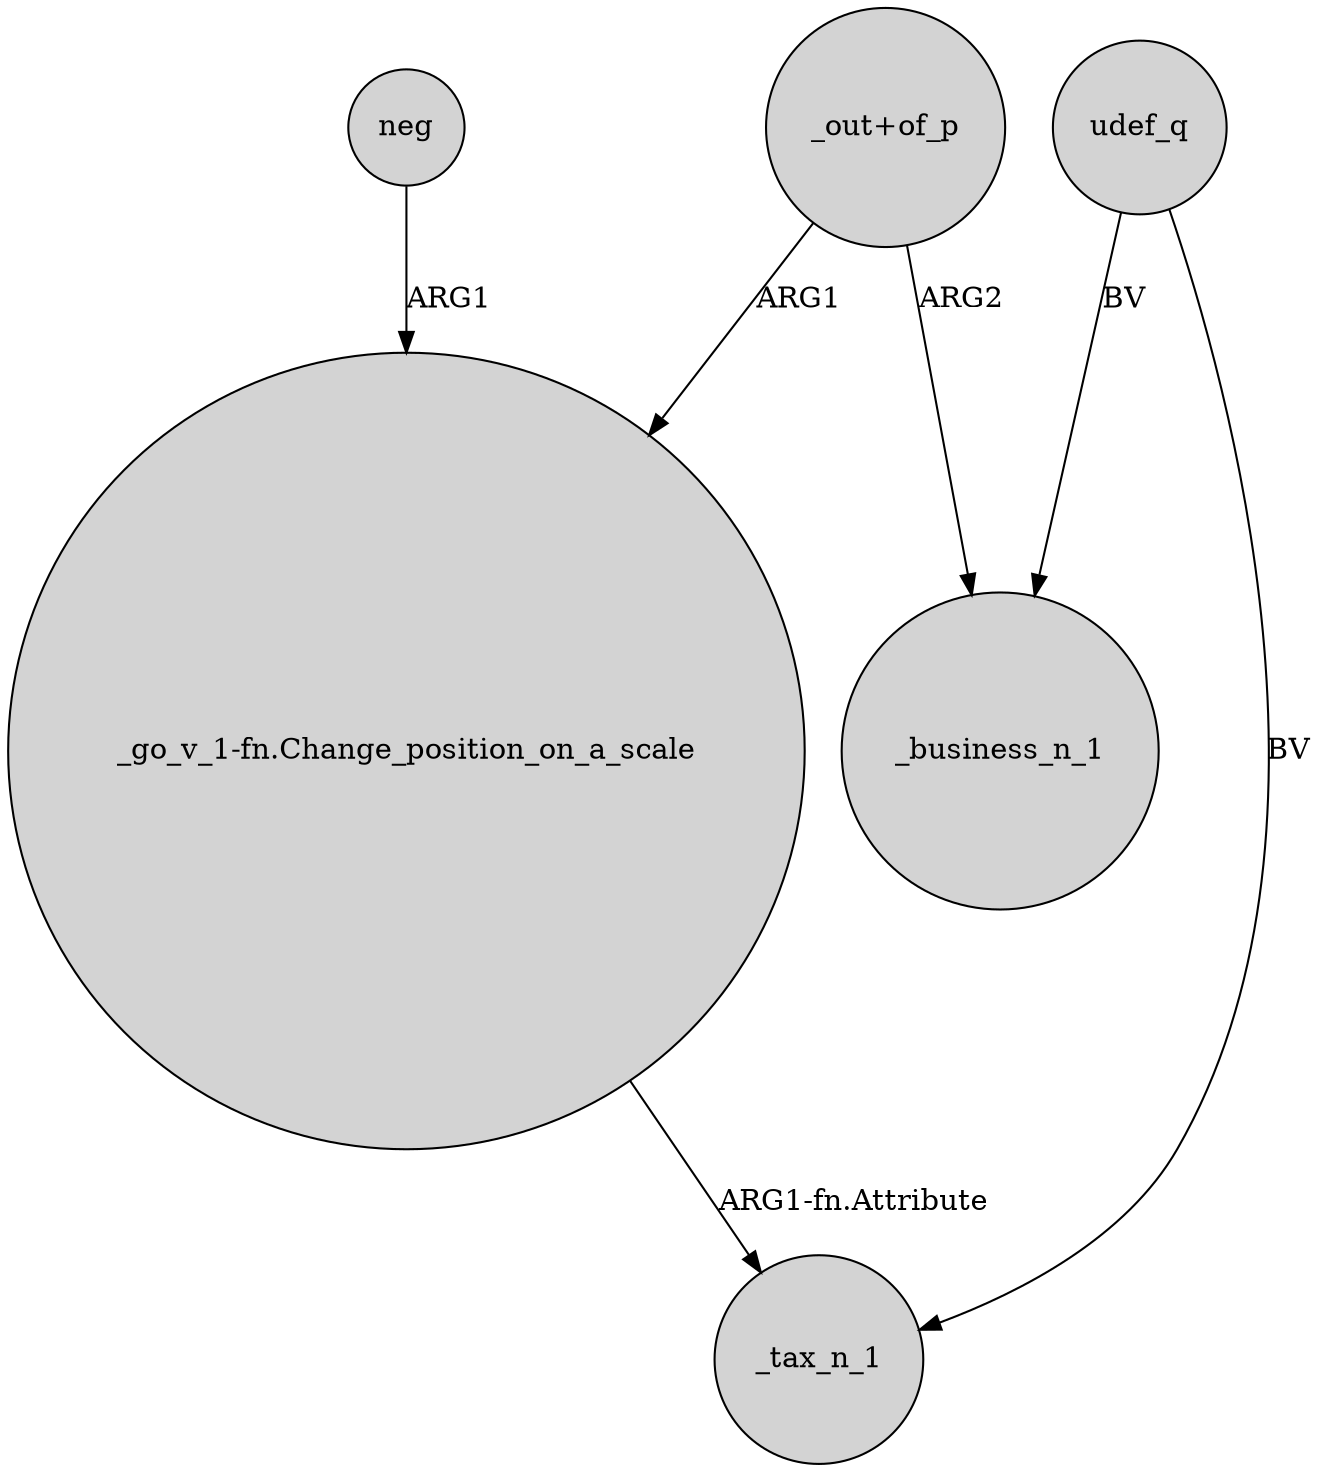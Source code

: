 digraph {
	node [shape=circle style=filled]
	neg -> "_go_v_1-fn.Change_position_on_a_scale" [label=ARG1]
	udef_q -> _business_n_1 [label=BV]
	"_out+of_p" -> "_go_v_1-fn.Change_position_on_a_scale" [label=ARG1]
	"_go_v_1-fn.Change_position_on_a_scale" -> _tax_n_1 [label="ARG1-fn.Attribute"]
	"_out+of_p" -> _business_n_1 [label=ARG2]
	udef_q -> _tax_n_1 [label=BV]
}
